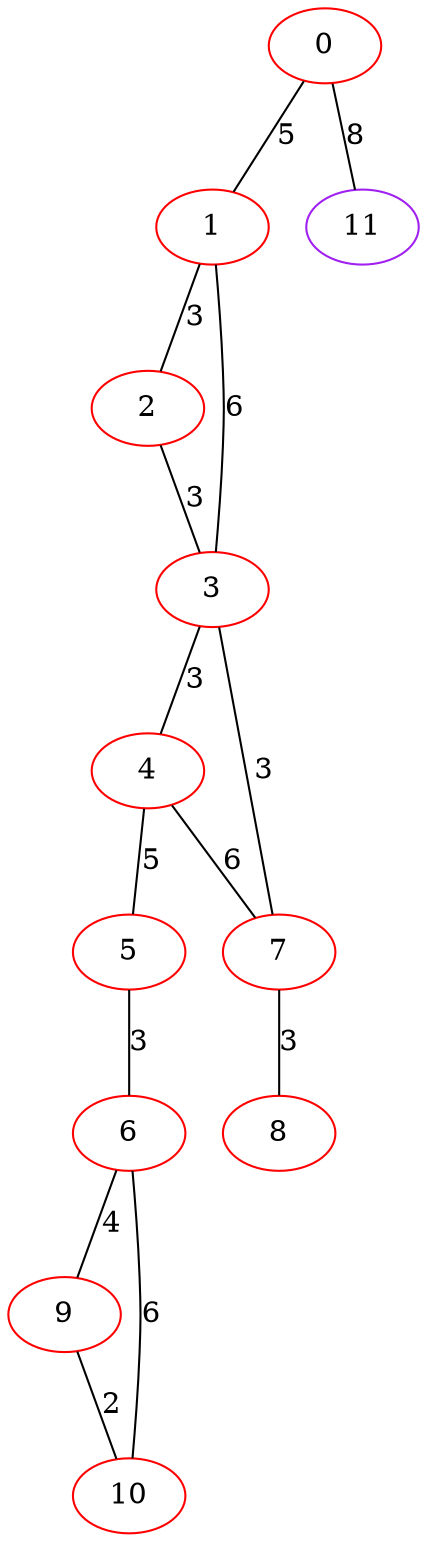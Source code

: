 graph "" {
0 [color=red, weight=1];
1 [color=red, weight=1];
2 [color=red, weight=1];
3 [color=red, weight=1];
4 [color=red, weight=1];
5 [color=red, weight=1];
6 [color=red, weight=1];
7 [color=red, weight=1];
8 [color=red, weight=1];
9 [color=red, weight=1];
10 [color=red, weight=1];
11 [color=purple, weight=4];
0 -- 1  [key=0, label=5];
0 -- 11  [key=0, label=8];
1 -- 2  [key=0, label=3];
1 -- 3  [key=0, label=6];
2 -- 3  [key=0, label=3];
3 -- 4  [key=0, label=3];
3 -- 7  [key=0, label=3];
4 -- 5  [key=0, label=5];
4 -- 7  [key=0, label=6];
5 -- 6  [key=0, label=3];
6 -- 9  [key=0, label=4];
6 -- 10  [key=0, label=6];
7 -- 8  [key=0, label=3];
9 -- 10  [key=0, label=2];
}
